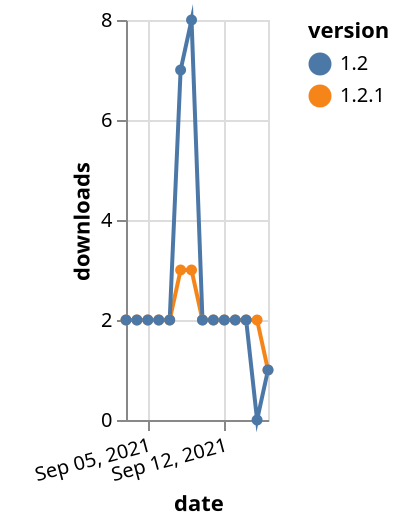 {"$schema": "https://vega.github.io/schema/vega-lite/v5.json", "description": "A simple bar chart with embedded data.", "data": {"values": [{"date": "2021-09-03", "total": 1869, "delta": 2, "version": "1.2.1"}, {"date": "2021-09-04", "total": 1871, "delta": 2, "version": "1.2.1"}, {"date": "2021-09-05", "total": 1873, "delta": 2, "version": "1.2.1"}, {"date": "2021-09-06", "total": 1875, "delta": 2, "version": "1.2.1"}, {"date": "2021-09-07", "total": 1877, "delta": 2, "version": "1.2.1"}, {"date": "2021-09-08", "total": 1880, "delta": 3, "version": "1.2.1"}, {"date": "2021-09-09", "total": 1883, "delta": 3, "version": "1.2.1"}, {"date": "2021-09-10", "total": 1885, "delta": 2, "version": "1.2.1"}, {"date": "2021-09-11", "total": 1887, "delta": 2, "version": "1.2.1"}, {"date": "2021-09-12", "total": 1889, "delta": 2, "version": "1.2.1"}, {"date": "2021-09-13", "total": 1891, "delta": 2, "version": "1.2.1"}, {"date": "2021-09-14", "total": 1893, "delta": 2, "version": "1.2.1"}, {"date": "2021-09-15", "total": 1895, "delta": 2, "version": "1.2.1"}, {"date": "2021-09-16", "total": 1896, "delta": 1, "version": "1.2.1"}, {"date": "2021-09-03", "total": 2998, "delta": 2, "version": "1.2"}, {"date": "2021-09-04", "total": 3000, "delta": 2, "version": "1.2"}, {"date": "2021-09-05", "total": 3002, "delta": 2, "version": "1.2"}, {"date": "2021-09-06", "total": 3004, "delta": 2, "version": "1.2"}, {"date": "2021-09-07", "total": 3006, "delta": 2, "version": "1.2"}, {"date": "2021-09-08", "total": 3013, "delta": 7, "version": "1.2"}, {"date": "2021-09-09", "total": 3021, "delta": 8, "version": "1.2"}, {"date": "2021-09-10", "total": 3023, "delta": 2, "version": "1.2"}, {"date": "2021-09-11", "total": 3025, "delta": 2, "version": "1.2"}, {"date": "2021-09-12", "total": 3027, "delta": 2, "version": "1.2"}, {"date": "2021-09-13", "total": 3029, "delta": 2, "version": "1.2"}, {"date": "2021-09-14", "total": 3031, "delta": 2, "version": "1.2"}, {"date": "2021-09-15", "total": 3031, "delta": 0, "version": "1.2"}, {"date": "2021-09-16", "total": 3032, "delta": 1, "version": "1.2"}]}, "width": "container", "mark": {"type": "line", "point": {"filled": true}}, "encoding": {"x": {"field": "date", "type": "temporal", "timeUnit": "yearmonthdate", "title": "date", "axis": {"labelAngle": -15}}, "y": {"field": "delta", "type": "quantitative", "title": "downloads"}, "color": {"field": "version", "type": "nominal"}, "tooltip": {"field": "delta"}}}